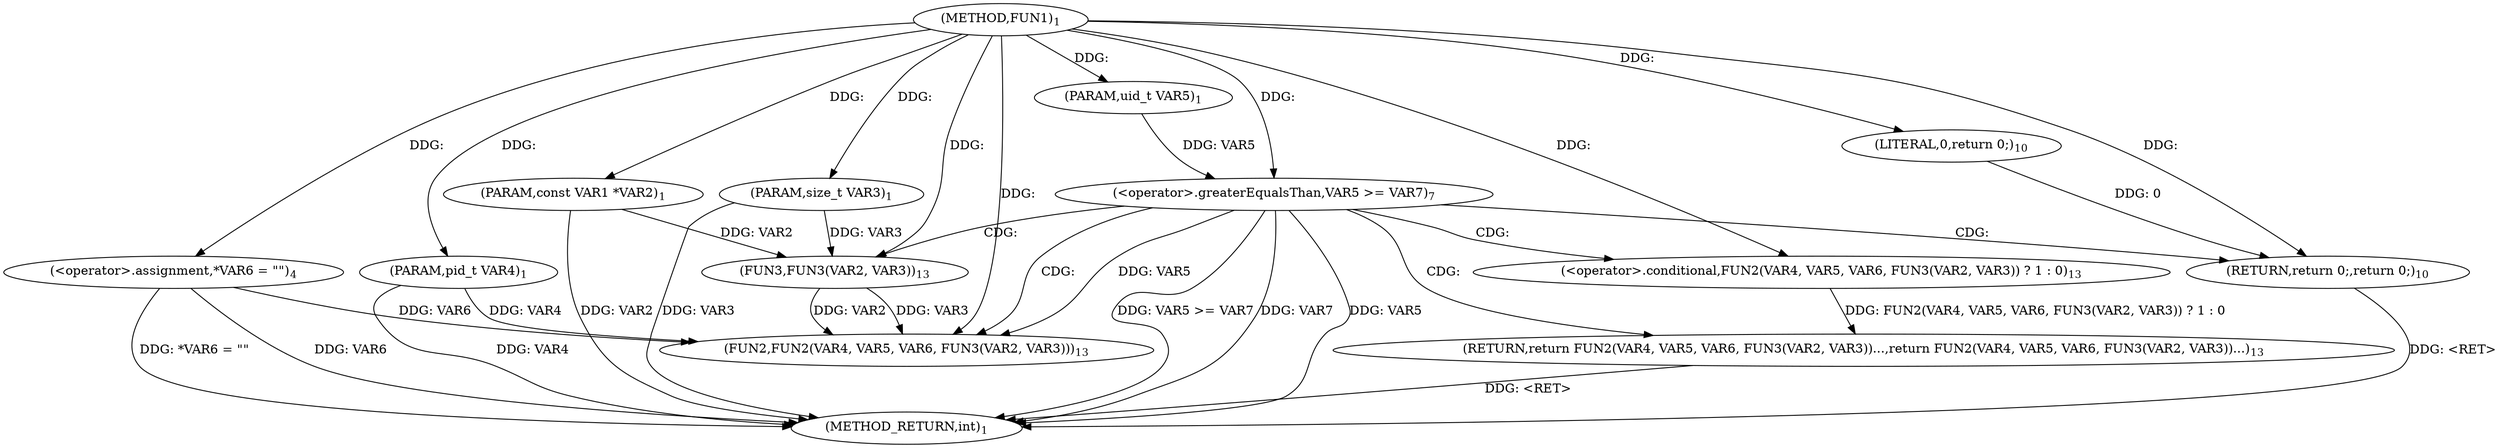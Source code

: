 digraph "FUN1" {  
"8" [label = <(METHOD,FUN1)<SUB>1</SUB>> ]
"36" [label = <(METHOD_RETURN,int)<SUB>1</SUB>> ]
"9" [label = <(PARAM,const VAR1 *VAR2)<SUB>1</SUB>> ]
"10" [label = <(PARAM,size_t VAR3)<SUB>1</SUB>> ]
"11" [label = <(PARAM,pid_t VAR4)<SUB>1</SUB>> ]
"12" [label = <(PARAM,uid_t VAR5)<SUB>1</SUB>> ]
"15" [label = <(&lt;operator&gt;.assignment,*VAR6 = &quot;&quot;)<SUB>4</SUB>> ]
"25" [label = <(RETURN,return FUN2(VAR4, VAR5, VAR6, FUN3(VAR2, VAR3))...,return FUN2(VAR4, VAR5, VAR6, FUN3(VAR2, VAR3))...)<SUB>13</SUB>> ]
"19" [label = <(&lt;operator&gt;.greaterEqualsThan,VAR5 &gt;= VAR7)<SUB>7</SUB>> ]
"26" [label = <(&lt;operator&gt;.conditional,FUN2(VAR4, VAR5, VAR6, FUN3(VAR2, VAR3)) ? 1 : 0)<SUB>13</SUB>> ]
"23" [label = <(RETURN,return 0;,return 0;)<SUB>10</SUB>> ]
"24" [label = <(LITERAL,0,return 0;)<SUB>10</SUB>> ]
"27" [label = <(FUN2,FUN2(VAR4, VAR5, VAR6, FUN3(VAR2, VAR3)))<SUB>13</SUB>> ]
"31" [label = <(FUN3,FUN3(VAR2, VAR3))<SUB>13</SUB>> ]
  "23" -> "36"  [ label = "DDG: &lt;RET&gt;"] 
  "25" -> "36"  [ label = "DDG: &lt;RET&gt;"] 
  "9" -> "36"  [ label = "DDG: VAR2"] 
  "10" -> "36"  [ label = "DDG: VAR3"] 
  "11" -> "36"  [ label = "DDG: VAR4"] 
  "15" -> "36"  [ label = "DDG: VAR6"] 
  "15" -> "36"  [ label = "DDG: *VAR6 = &quot;&quot;"] 
  "19" -> "36"  [ label = "DDG: VAR5"] 
  "19" -> "36"  [ label = "DDG: VAR5 &gt;= VAR7"] 
  "19" -> "36"  [ label = "DDG: VAR7"] 
  "8" -> "9"  [ label = "DDG: "] 
  "8" -> "10"  [ label = "DDG: "] 
  "8" -> "11"  [ label = "DDG: "] 
  "8" -> "12"  [ label = "DDG: "] 
  "8" -> "15"  [ label = "DDG: "] 
  "26" -> "25"  [ label = "DDG: FUN2(VAR4, VAR5, VAR6, FUN3(VAR2, VAR3)) ? 1 : 0"] 
  "8" -> "26"  [ label = "DDG: "] 
  "12" -> "19"  [ label = "DDG: VAR5"] 
  "8" -> "19"  [ label = "DDG: "] 
  "24" -> "23"  [ label = "DDG: 0"] 
  "8" -> "23"  [ label = "DDG: "] 
  "8" -> "24"  [ label = "DDG: "] 
  "11" -> "27"  [ label = "DDG: VAR4"] 
  "8" -> "27"  [ label = "DDG: "] 
  "19" -> "27"  [ label = "DDG: VAR5"] 
  "15" -> "27"  [ label = "DDG: VAR6"] 
  "31" -> "27"  [ label = "DDG: VAR2"] 
  "31" -> "27"  [ label = "DDG: VAR3"] 
  "9" -> "31"  [ label = "DDG: VAR2"] 
  "8" -> "31"  [ label = "DDG: "] 
  "10" -> "31"  [ label = "DDG: VAR3"] 
  "19" -> "26"  [ label = "CDG: "] 
  "19" -> "23"  [ label = "CDG: "] 
  "19" -> "25"  [ label = "CDG: "] 
  "19" -> "27"  [ label = "CDG: "] 
  "19" -> "31"  [ label = "CDG: "] 
}
